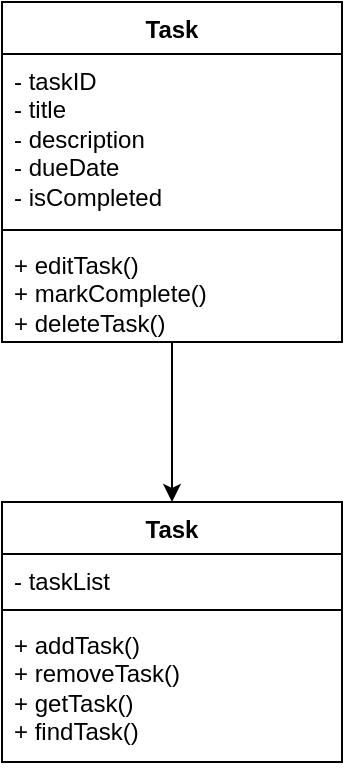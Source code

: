 <mxfile version="26.1.0">
  <diagram name="Page-1" id="kg7UmPB3AO2Z5lZnHRCF">
    <mxGraphModel dx="1024" dy="527" grid="1" gridSize="10" guides="1" tooltips="1" connect="1" arrows="1" fold="1" page="1" pageScale="1" pageWidth="850" pageHeight="1100" math="0" shadow="0">
      <root>
        <mxCell id="0" />
        <mxCell id="1" parent="0" />
        <mxCell id="pi5FAZDAwS_kGxlrXNeU-9" value="" style="edgeStyle=orthogonalEdgeStyle;rounded=0;orthogonalLoop=1;jettySize=auto;html=1;" edge="1" parent="1" source="pi5FAZDAwS_kGxlrXNeU-1" target="pi5FAZDAwS_kGxlrXNeU-5">
          <mxGeometry relative="1" as="geometry" />
        </mxCell>
        <mxCell id="pi5FAZDAwS_kGxlrXNeU-1" value="Task" style="swimlane;fontStyle=1;align=center;verticalAlign=top;childLayout=stackLayout;horizontal=1;startSize=26;horizontalStack=0;resizeParent=1;resizeParentMax=0;resizeLast=0;collapsible=1;marginBottom=0;whiteSpace=wrap;html=1;" vertex="1" parent="1">
          <mxGeometry x="340" y="190" width="170" height="170" as="geometry" />
        </mxCell>
        <mxCell id="pi5FAZDAwS_kGxlrXNeU-2" value="- taskID&lt;div&gt;- title&lt;/div&gt;&lt;div&gt;- description&lt;/div&gt;&lt;div&gt;- dueDate&lt;/div&gt;&lt;div&gt;- isCompleted&lt;/div&gt;" style="text;strokeColor=none;fillColor=none;align=left;verticalAlign=top;spacingLeft=4;spacingRight=4;overflow=hidden;rotatable=0;points=[[0,0.5],[1,0.5]];portConstraint=eastwest;whiteSpace=wrap;html=1;" vertex="1" parent="pi5FAZDAwS_kGxlrXNeU-1">
          <mxGeometry y="26" width="170" height="84" as="geometry" />
        </mxCell>
        <mxCell id="pi5FAZDAwS_kGxlrXNeU-3" value="" style="line;strokeWidth=1;fillColor=none;align=left;verticalAlign=middle;spacingTop=-1;spacingLeft=3;spacingRight=3;rotatable=0;labelPosition=right;points=[];portConstraint=eastwest;strokeColor=inherit;" vertex="1" parent="pi5FAZDAwS_kGxlrXNeU-1">
          <mxGeometry y="110" width="170" height="8" as="geometry" />
        </mxCell>
        <mxCell id="pi5FAZDAwS_kGxlrXNeU-4" value="+ editTask()&lt;div&gt;+ markComplete()&lt;/div&gt;&lt;div&gt;+ deleteTask()&lt;/div&gt;" style="text;strokeColor=none;fillColor=none;align=left;verticalAlign=top;spacingLeft=4;spacingRight=4;overflow=hidden;rotatable=0;points=[[0,0.5],[1,0.5]];portConstraint=eastwest;whiteSpace=wrap;html=1;" vertex="1" parent="pi5FAZDAwS_kGxlrXNeU-1">
          <mxGeometry y="118" width="170" height="52" as="geometry" />
        </mxCell>
        <mxCell id="pi5FAZDAwS_kGxlrXNeU-5" value="Task" style="swimlane;fontStyle=1;align=center;verticalAlign=top;childLayout=stackLayout;horizontal=1;startSize=26;horizontalStack=0;resizeParent=1;resizeParentMax=0;resizeLast=0;collapsible=1;marginBottom=0;whiteSpace=wrap;html=1;" vertex="1" parent="1">
          <mxGeometry x="340" y="440" width="170" height="130" as="geometry" />
        </mxCell>
        <mxCell id="pi5FAZDAwS_kGxlrXNeU-6" value="- taskList" style="text;strokeColor=none;fillColor=none;align=left;verticalAlign=top;spacingLeft=4;spacingRight=4;overflow=hidden;rotatable=0;points=[[0,0.5],[1,0.5]];portConstraint=eastwest;whiteSpace=wrap;html=1;" vertex="1" parent="pi5FAZDAwS_kGxlrXNeU-5">
          <mxGeometry y="26" width="170" height="24" as="geometry" />
        </mxCell>
        <mxCell id="pi5FAZDAwS_kGxlrXNeU-7" value="" style="line;strokeWidth=1;fillColor=none;align=left;verticalAlign=middle;spacingTop=-1;spacingLeft=3;spacingRight=3;rotatable=0;labelPosition=right;points=[];portConstraint=eastwest;strokeColor=inherit;" vertex="1" parent="pi5FAZDAwS_kGxlrXNeU-5">
          <mxGeometry y="50" width="170" height="8" as="geometry" />
        </mxCell>
        <mxCell id="pi5FAZDAwS_kGxlrXNeU-8" value="+ addTask()&lt;div&gt;+ removeTask()&lt;/div&gt;&lt;div&gt;+ getTask()&lt;/div&gt;&lt;div&gt;+ findTask()&lt;/div&gt;" style="text;strokeColor=none;fillColor=none;align=left;verticalAlign=top;spacingLeft=4;spacingRight=4;overflow=hidden;rotatable=0;points=[[0,0.5],[1,0.5]];portConstraint=eastwest;whiteSpace=wrap;html=1;" vertex="1" parent="pi5FAZDAwS_kGxlrXNeU-5">
          <mxGeometry y="58" width="170" height="72" as="geometry" />
        </mxCell>
      </root>
    </mxGraphModel>
  </diagram>
</mxfile>
